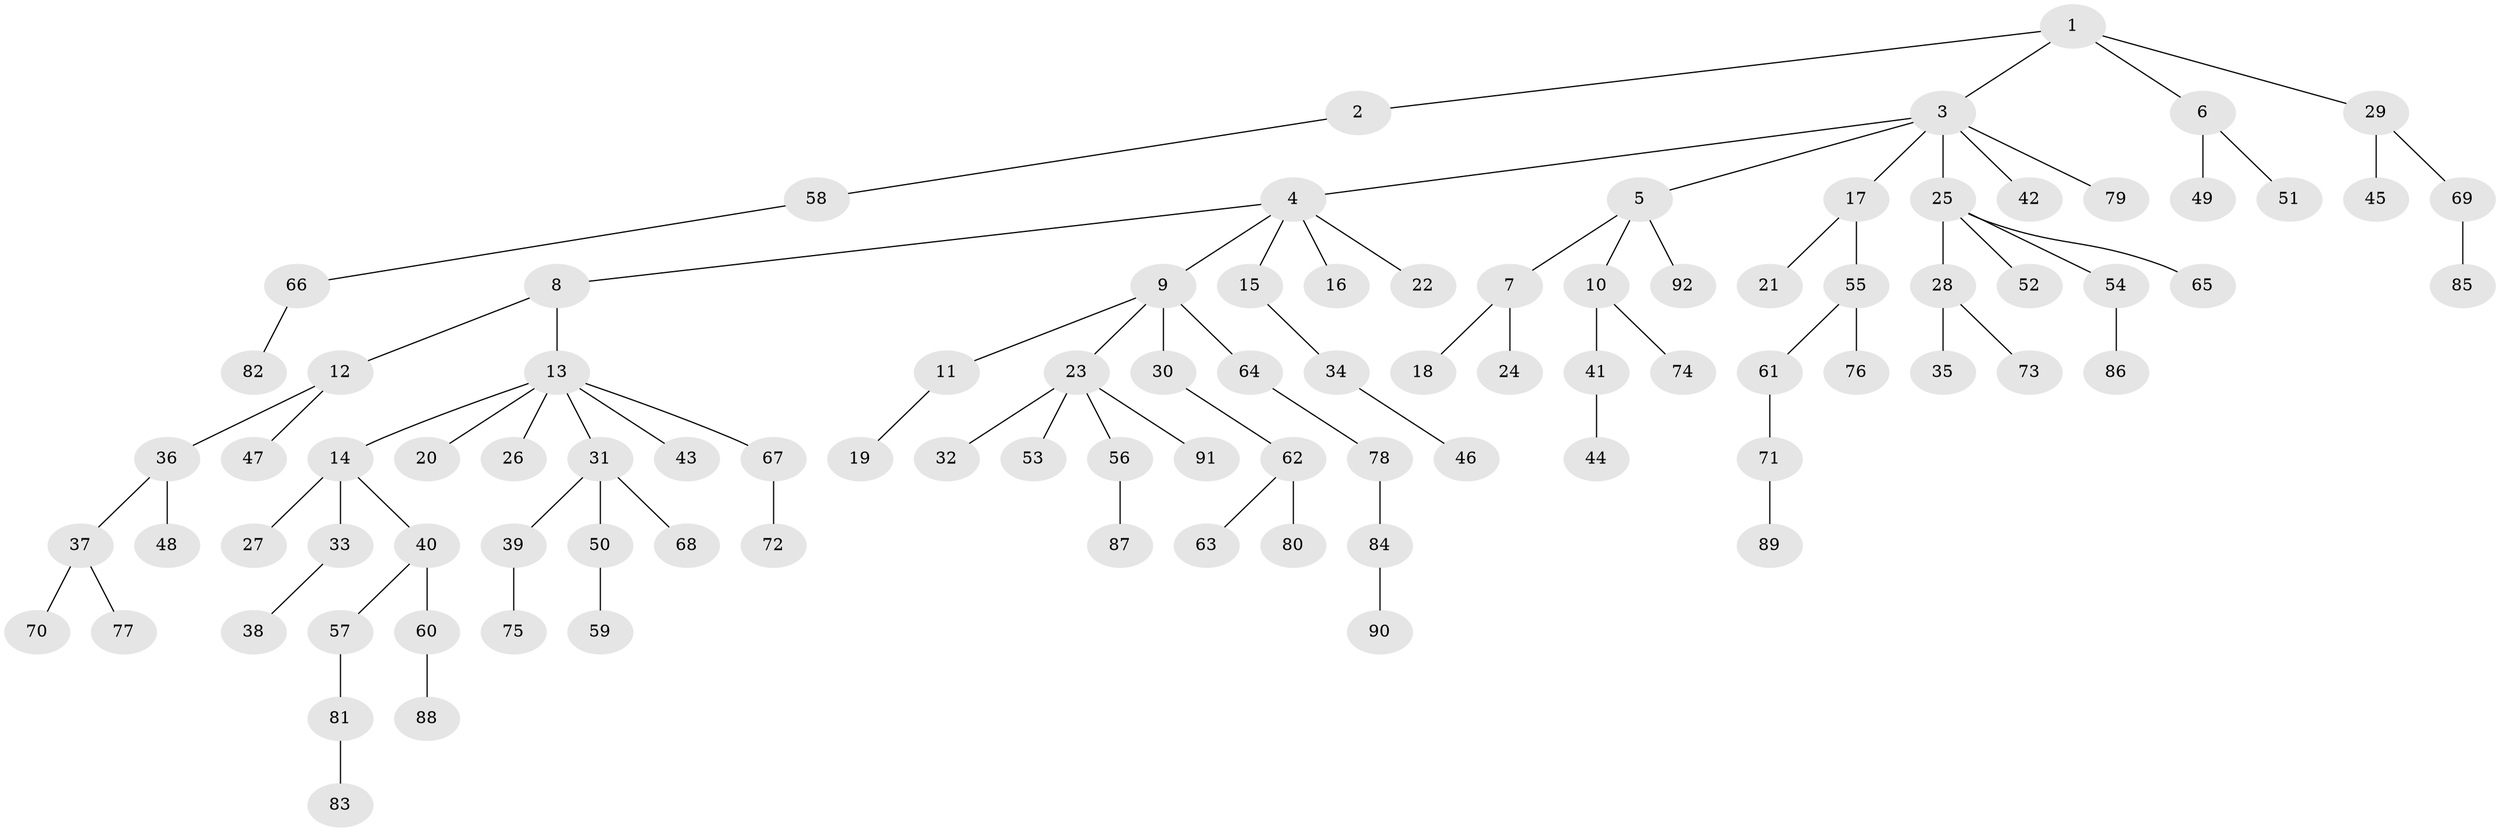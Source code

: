 // coarse degree distribution, {2: 0.2962962962962963, 1: 0.6666666666666666, 18: 0.037037037037037035}
// Generated by graph-tools (version 1.1) at 2025/56/03/04/25 21:56:36]
// undirected, 92 vertices, 91 edges
graph export_dot {
graph [start="1"]
  node [color=gray90,style=filled];
  1;
  2;
  3;
  4;
  5;
  6;
  7;
  8;
  9;
  10;
  11;
  12;
  13;
  14;
  15;
  16;
  17;
  18;
  19;
  20;
  21;
  22;
  23;
  24;
  25;
  26;
  27;
  28;
  29;
  30;
  31;
  32;
  33;
  34;
  35;
  36;
  37;
  38;
  39;
  40;
  41;
  42;
  43;
  44;
  45;
  46;
  47;
  48;
  49;
  50;
  51;
  52;
  53;
  54;
  55;
  56;
  57;
  58;
  59;
  60;
  61;
  62;
  63;
  64;
  65;
  66;
  67;
  68;
  69;
  70;
  71;
  72;
  73;
  74;
  75;
  76;
  77;
  78;
  79;
  80;
  81;
  82;
  83;
  84;
  85;
  86;
  87;
  88;
  89;
  90;
  91;
  92;
  1 -- 2;
  1 -- 3;
  1 -- 6;
  1 -- 29;
  2 -- 58;
  3 -- 4;
  3 -- 5;
  3 -- 17;
  3 -- 25;
  3 -- 42;
  3 -- 79;
  4 -- 8;
  4 -- 9;
  4 -- 15;
  4 -- 16;
  4 -- 22;
  5 -- 7;
  5 -- 10;
  5 -- 92;
  6 -- 49;
  6 -- 51;
  7 -- 18;
  7 -- 24;
  8 -- 12;
  8 -- 13;
  9 -- 11;
  9 -- 23;
  9 -- 30;
  9 -- 64;
  10 -- 41;
  10 -- 74;
  11 -- 19;
  12 -- 36;
  12 -- 47;
  13 -- 14;
  13 -- 20;
  13 -- 26;
  13 -- 31;
  13 -- 43;
  13 -- 67;
  14 -- 27;
  14 -- 33;
  14 -- 40;
  15 -- 34;
  17 -- 21;
  17 -- 55;
  23 -- 32;
  23 -- 53;
  23 -- 56;
  23 -- 91;
  25 -- 28;
  25 -- 52;
  25 -- 54;
  25 -- 65;
  28 -- 35;
  28 -- 73;
  29 -- 45;
  29 -- 69;
  30 -- 62;
  31 -- 39;
  31 -- 50;
  31 -- 68;
  33 -- 38;
  34 -- 46;
  36 -- 37;
  36 -- 48;
  37 -- 70;
  37 -- 77;
  39 -- 75;
  40 -- 57;
  40 -- 60;
  41 -- 44;
  50 -- 59;
  54 -- 86;
  55 -- 61;
  55 -- 76;
  56 -- 87;
  57 -- 81;
  58 -- 66;
  60 -- 88;
  61 -- 71;
  62 -- 63;
  62 -- 80;
  64 -- 78;
  66 -- 82;
  67 -- 72;
  69 -- 85;
  71 -- 89;
  78 -- 84;
  81 -- 83;
  84 -- 90;
}
